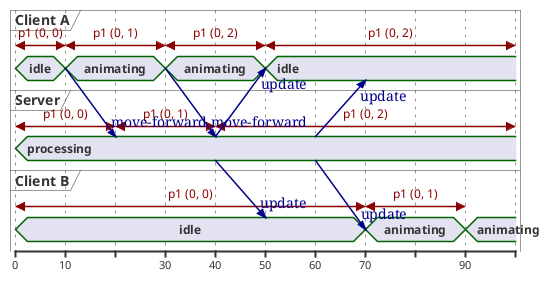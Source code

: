 @startuml Entity Interpolation Animation - Timing

concise "Client A" as ClientA
concise "Server" as Server
concise "Client B" as ClientB

@0
ClientA is idle
ClientB is idle
Server is processing

@10
ClientA -> Server@+10 : move-forward
ClientA is animating
' 20 to animate

@30
ClientA is animating
' 20 to animate
ClientA ->Server@+10 : move-forward

@40
Server -> ClientA@+10 : update
Server -> ClientB@+10 : update

@50
ClientA is idle

@60
Server -> ClientA@+10 : update
Server -> ClientB@+10 : update

@70
ClientB is animating
' 20 to animate

@90
ClientB is animating

ClientA@0 <-> @10 : p1 (0, 0)
ClientA@10 <-> @30 : p1 (0, 1)
ClientA@30 <-> @50 : p1 (0, 2)
ClientA@50 <-> @100 : p1 (0, 2)

Server@0 <-> @20 : p1 (0, 0)
Server@20 <-> @40 : p1 (0, 1)
Server@40 <-> @100 : p1 (0, 2)

ClientB@0 <-> @70 : p1 (0, 0)
ClientB@70 <-> @90 : p1 (0, 1)

@enduml
